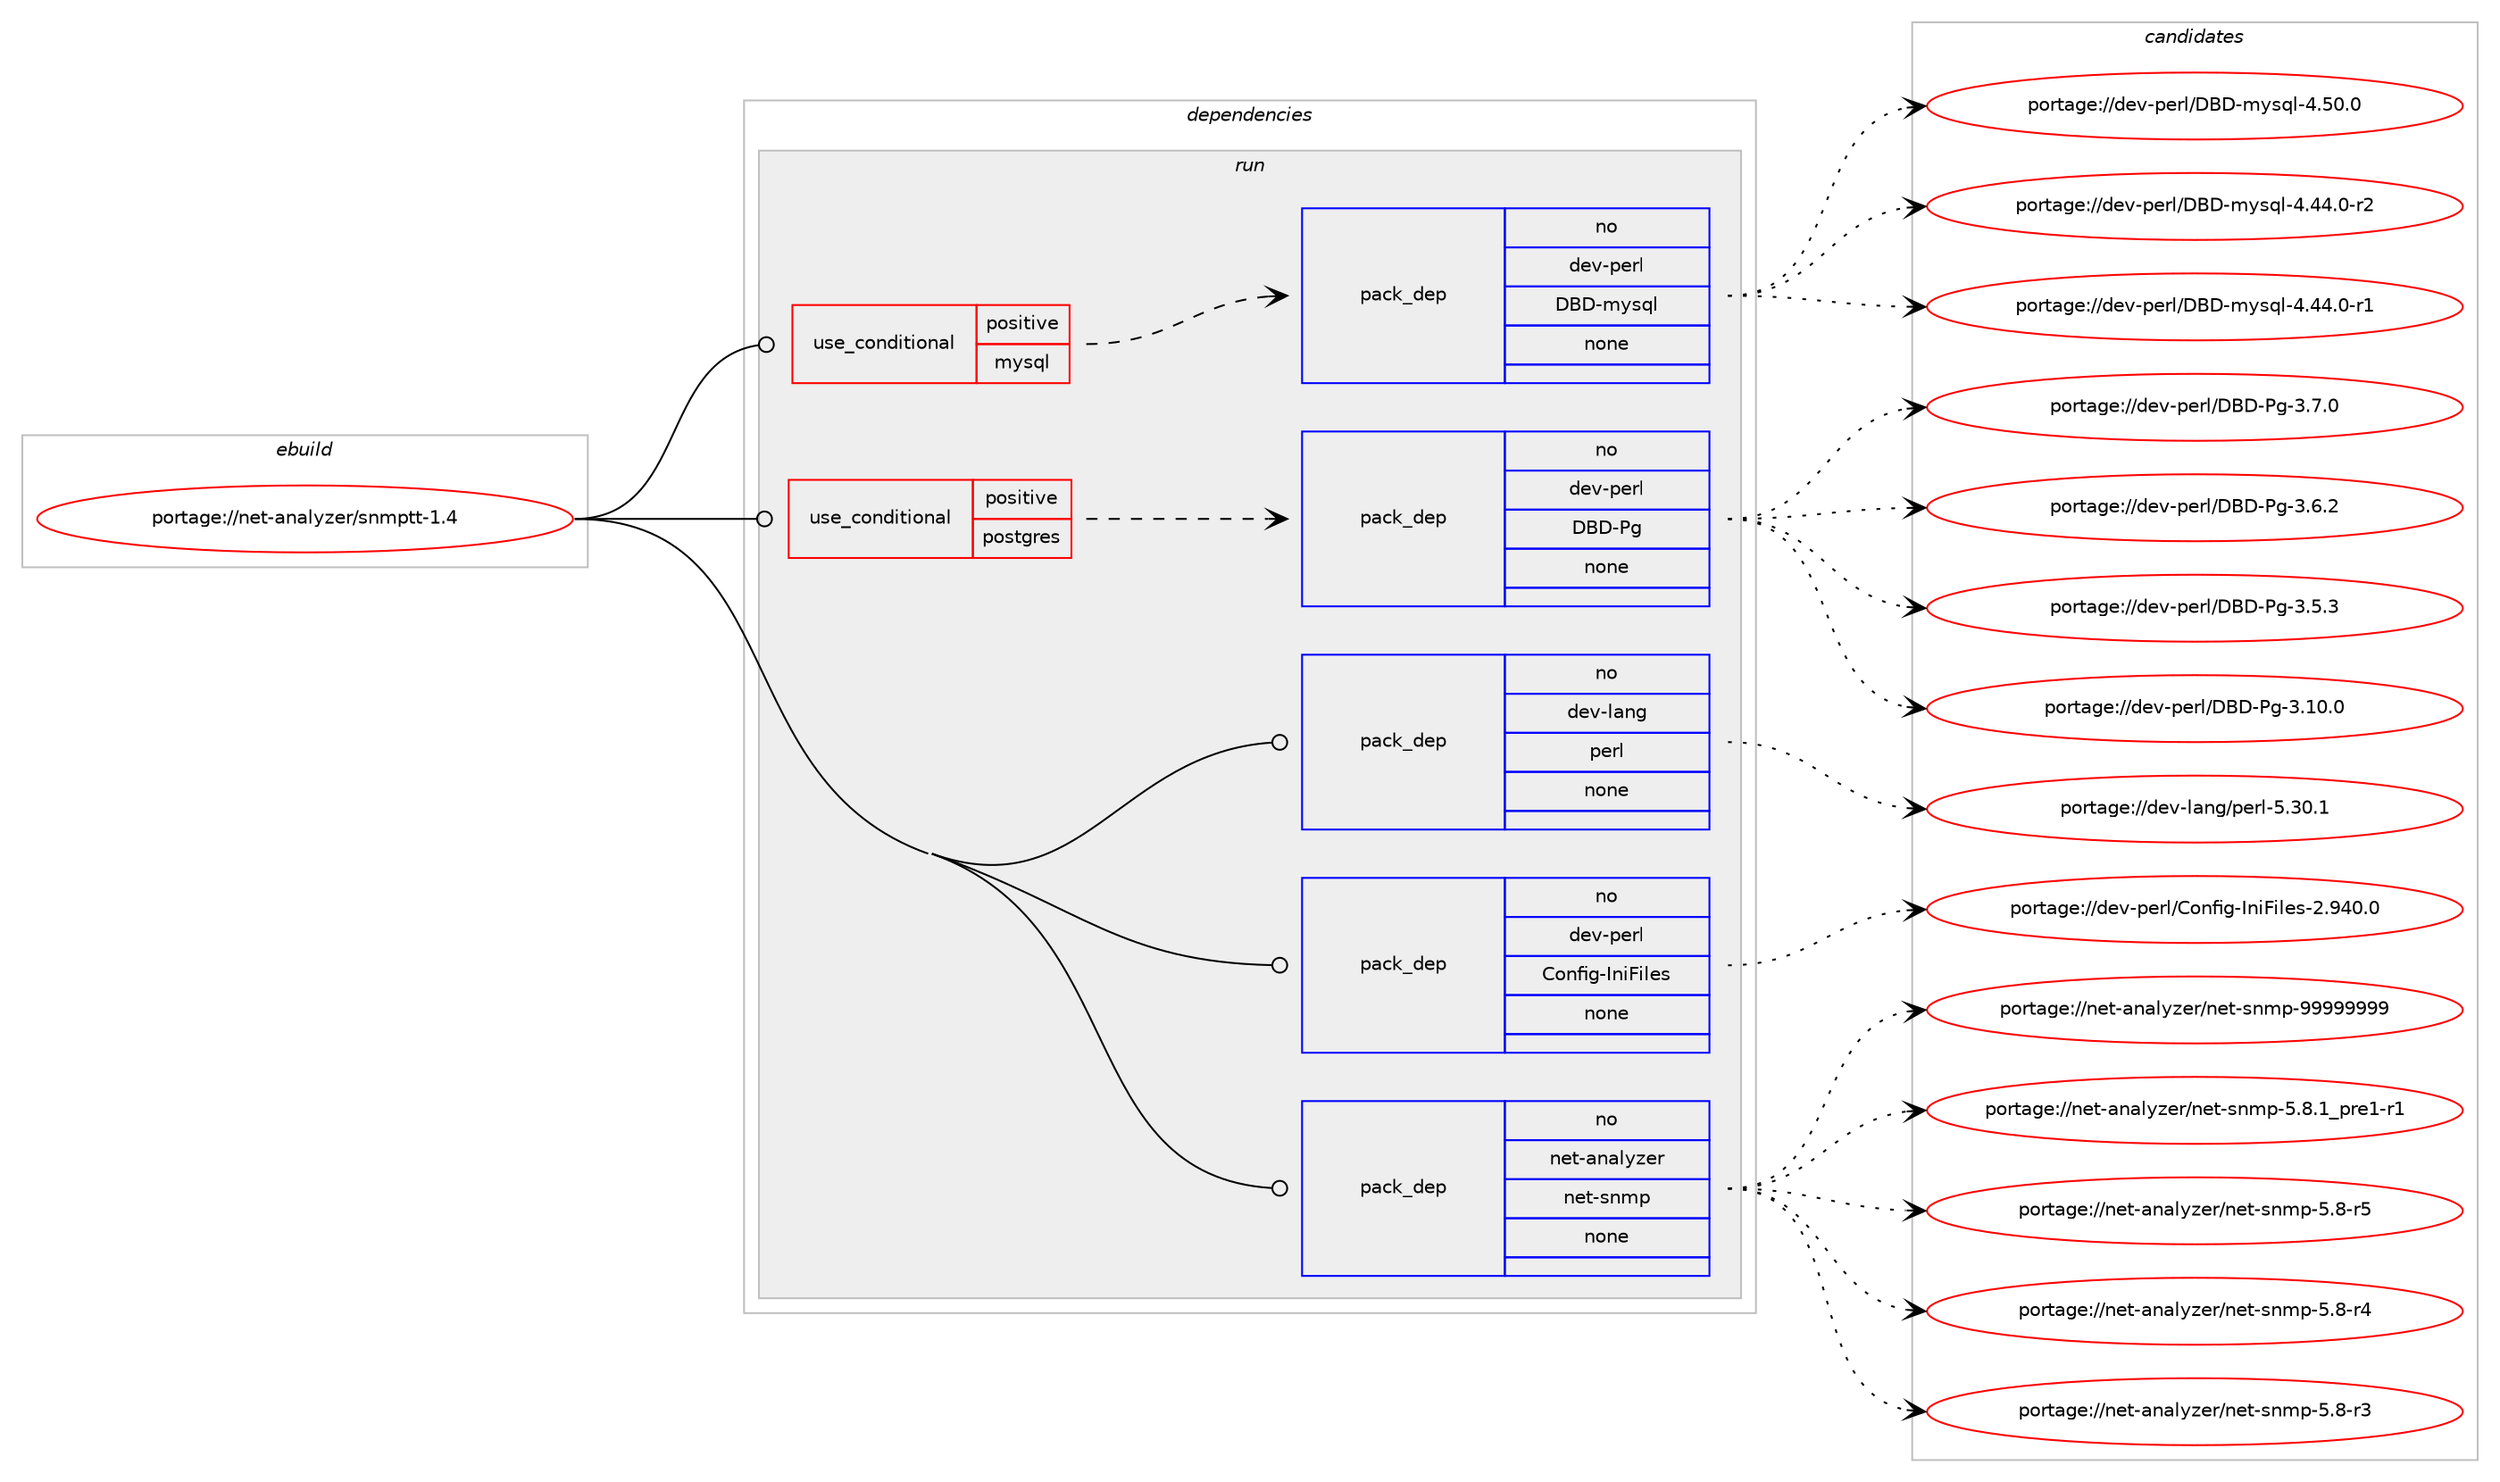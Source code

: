 digraph prolog {

# *************
# Graph options
# *************

newrank=true;
concentrate=true;
compound=true;
graph [rankdir=LR,fontname=Helvetica,fontsize=10,ranksep=1.5];#, ranksep=2.5, nodesep=0.2];
edge  [arrowhead=vee];
node  [fontname=Helvetica,fontsize=10];

# **********
# The ebuild
# **********

subgraph cluster_leftcol {
color=gray;
rank=same;
label=<<i>ebuild</i>>;
id [label="portage://net-analyzer/snmptt-1.4", color=red, width=4, href="../net-analyzer/snmptt-1.4.svg"];
}

# ****************
# The dependencies
# ****************

subgraph cluster_midcol {
color=gray;
label=<<i>dependencies</i>>;
subgraph cluster_compile {
fillcolor="#eeeeee";
style=filled;
label=<<i>compile</i>>;
}
subgraph cluster_compileandrun {
fillcolor="#eeeeee";
style=filled;
label=<<i>compile and run</i>>;
}
subgraph cluster_run {
fillcolor="#eeeeee";
style=filled;
label=<<i>run</i>>;
subgraph cond19590 {
dependency89886 [label=<<TABLE BORDER="0" CELLBORDER="1" CELLSPACING="0" CELLPADDING="4"><TR><TD ROWSPAN="3" CELLPADDING="10">use_conditional</TD></TR><TR><TD>positive</TD></TR><TR><TD>mysql</TD></TR></TABLE>>, shape=none, color=red];
subgraph pack68611 {
dependency89887 [label=<<TABLE BORDER="0" CELLBORDER="1" CELLSPACING="0" CELLPADDING="4" WIDTH="220"><TR><TD ROWSPAN="6" CELLPADDING="30">pack_dep</TD></TR><TR><TD WIDTH="110">no</TD></TR><TR><TD>dev-perl</TD></TR><TR><TD>DBD-mysql</TD></TR><TR><TD>none</TD></TR><TR><TD></TD></TR></TABLE>>, shape=none, color=blue];
}
dependency89886:e -> dependency89887:w [weight=20,style="dashed",arrowhead="vee"];
}
id:e -> dependency89886:w [weight=20,style="solid",arrowhead="odot"];
subgraph cond19591 {
dependency89888 [label=<<TABLE BORDER="0" CELLBORDER="1" CELLSPACING="0" CELLPADDING="4"><TR><TD ROWSPAN="3" CELLPADDING="10">use_conditional</TD></TR><TR><TD>positive</TD></TR><TR><TD>postgres</TD></TR></TABLE>>, shape=none, color=red];
subgraph pack68612 {
dependency89889 [label=<<TABLE BORDER="0" CELLBORDER="1" CELLSPACING="0" CELLPADDING="4" WIDTH="220"><TR><TD ROWSPAN="6" CELLPADDING="30">pack_dep</TD></TR><TR><TD WIDTH="110">no</TD></TR><TR><TD>dev-perl</TD></TR><TR><TD>DBD-Pg</TD></TR><TR><TD>none</TD></TR><TR><TD></TD></TR></TABLE>>, shape=none, color=blue];
}
dependency89888:e -> dependency89889:w [weight=20,style="dashed",arrowhead="vee"];
}
id:e -> dependency89888:w [weight=20,style="solid",arrowhead="odot"];
subgraph pack68613 {
dependency89890 [label=<<TABLE BORDER="0" CELLBORDER="1" CELLSPACING="0" CELLPADDING="4" WIDTH="220"><TR><TD ROWSPAN="6" CELLPADDING="30">pack_dep</TD></TR><TR><TD WIDTH="110">no</TD></TR><TR><TD>dev-lang</TD></TR><TR><TD>perl</TD></TR><TR><TD>none</TD></TR><TR><TD></TD></TR></TABLE>>, shape=none, color=blue];
}
id:e -> dependency89890:w [weight=20,style="solid",arrowhead="odot"];
subgraph pack68614 {
dependency89891 [label=<<TABLE BORDER="0" CELLBORDER="1" CELLSPACING="0" CELLPADDING="4" WIDTH="220"><TR><TD ROWSPAN="6" CELLPADDING="30">pack_dep</TD></TR><TR><TD WIDTH="110">no</TD></TR><TR><TD>dev-perl</TD></TR><TR><TD>Config-IniFiles</TD></TR><TR><TD>none</TD></TR><TR><TD></TD></TR></TABLE>>, shape=none, color=blue];
}
id:e -> dependency89891:w [weight=20,style="solid",arrowhead="odot"];
subgraph pack68615 {
dependency89892 [label=<<TABLE BORDER="0" CELLBORDER="1" CELLSPACING="0" CELLPADDING="4" WIDTH="220"><TR><TD ROWSPAN="6" CELLPADDING="30">pack_dep</TD></TR><TR><TD WIDTH="110">no</TD></TR><TR><TD>net-analyzer</TD></TR><TR><TD>net-snmp</TD></TR><TR><TD>none</TD></TR><TR><TD></TD></TR></TABLE>>, shape=none, color=blue];
}
id:e -> dependency89892:w [weight=20,style="solid",arrowhead="odot"];
}
}

# **************
# The candidates
# **************

subgraph cluster_choices {
rank=same;
color=gray;
label=<<i>candidates</i>>;

subgraph choice68611 {
color=black;
nodesep=1;
choice10010111845112101114108476866684510912111511310845524653484648 [label="portage://dev-perl/DBD-mysql-4.50.0", color=red, width=4,href="../dev-perl/DBD-mysql-4.50.0.svg"];
choice100101118451121011141084768666845109121115113108455246525246484511450 [label="portage://dev-perl/DBD-mysql-4.44.0-r2", color=red, width=4,href="../dev-perl/DBD-mysql-4.44.0-r2.svg"];
choice100101118451121011141084768666845109121115113108455246525246484511449 [label="portage://dev-perl/DBD-mysql-4.44.0-r1", color=red, width=4,href="../dev-perl/DBD-mysql-4.44.0-r1.svg"];
dependency89887:e -> choice10010111845112101114108476866684510912111511310845524653484648:w [style=dotted,weight="100"];
dependency89887:e -> choice100101118451121011141084768666845109121115113108455246525246484511450:w [style=dotted,weight="100"];
dependency89887:e -> choice100101118451121011141084768666845109121115113108455246525246484511449:w [style=dotted,weight="100"];
}
subgraph choice68612 {
color=black;
nodesep=1;
choice10010111845112101114108476866684580103455146554648 [label="portage://dev-perl/DBD-Pg-3.7.0", color=red, width=4,href="../dev-perl/DBD-Pg-3.7.0.svg"];
choice10010111845112101114108476866684580103455146544650 [label="portage://dev-perl/DBD-Pg-3.6.2", color=red, width=4,href="../dev-perl/DBD-Pg-3.6.2.svg"];
choice10010111845112101114108476866684580103455146534651 [label="portage://dev-perl/DBD-Pg-3.5.3", color=red, width=4,href="../dev-perl/DBD-Pg-3.5.3.svg"];
choice1001011184511210111410847686668458010345514649484648 [label="portage://dev-perl/DBD-Pg-3.10.0", color=red, width=4,href="../dev-perl/DBD-Pg-3.10.0.svg"];
dependency89889:e -> choice10010111845112101114108476866684580103455146554648:w [style=dotted,weight="100"];
dependency89889:e -> choice10010111845112101114108476866684580103455146544650:w [style=dotted,weight="100"];
dependency89889:e -> choice10010111845112101114108476866684580103455146534651:w [style=dotted,weight="100"];
dependency89889:e -> choice1001011184511210111410847686668458010345514649484648:w [style=dotted,weight="100"];
}
subgraph choice68613 {
color=black;
nodesep=1;
choice10010111845108971101034711210111410845534651484649 [label="portage://dev-lang/perl-5.30.1", color=red, width=4,href="../dev-lang/perl-5.30.1.svg"];
dependency89890:e -> choice10010111845108971101034711210111410845534651484649:w [style=dotted,weight="100"];
}
subgraph choice68614 {
color=black;
nodesep=1;
choice1001011184511210111410847671111101021051034573110105701051081011154550465752484648 [label="portage://dev-perl/Config-IniFiles-2.940.0", color=red, width=4,href="../dev-perl/Config-IniFiles-2.940.0.svg"];
dependency89891:e -> choice1001011184511210111410847671111101021051034573110105701051081011154550465752484648:w [style=dotted,weight="100"];
}
subgraph choice68615 {
color=black;
nodesep=1;
choice1101011164597110971081211221011144711010111645115110109112455757575757575757 [label="portage://net-analyzer/net-snmp-99999999", color=red, width=4,href="../net-analyzer/net-snmp-99999999.svg"];
choice110101116459711097108121122101114471101011164511511010911245534656464995112114101494511449 [label="portage://net-analyzer/net-snmp-5.8.1_pre1-r1", color=red, width=4,href="../net-analyzer/net-snmp-5.8.1_pre1-r1.svg"];
choice1101011164597110971081211221011144711010111645115110109112455346564511453 [label="portage://net-analyzer/net-snmp-5.8-r5", color=red, width=4,href="../net-analyzer/net-snmp-5.8-r5.svg"];
choice1101011164597110971081211221011144711010111645115110109112455346564511452 [label="portage://net-analyzer/net-snmp-5.8-r4", color=red, width=4,href="../net-analyzer/net-snmp-5.8-r4.svg"];
choice1101011164597110971081211221011144711010111645115110109112455346564511451 [label="portage://net-analyzer/net-snmp-5.8-r3", color=red, width=4,href="../net-analyzer/net-snmp-5.8-r3.svg"];
dependency89892:e -> choice1101011164597110971081211221011144711010111645115110109112455757575757575757:w [style=dotted,weight="100"];
dependency89892:e -> choice110101116459711097108121122101114471101011164511511010911245534656464995112114101494511449:w [style=dotted,weight="100"];
dependency89892:e -> choice1101011164597110971081211221011144711010111645115110109112455346564511453:w [style=dotted,weight="100"];
dependency89892:e -> choice1101011164597110971081211221011144711010111645115110109112455346564511452:w [style=dotted,weight="100"];
dependency89892:e -> choice1101011164597110971081211221011144711010111645115110109112455346564511451:w [style=dotted,weight="100"];
}
}

}

